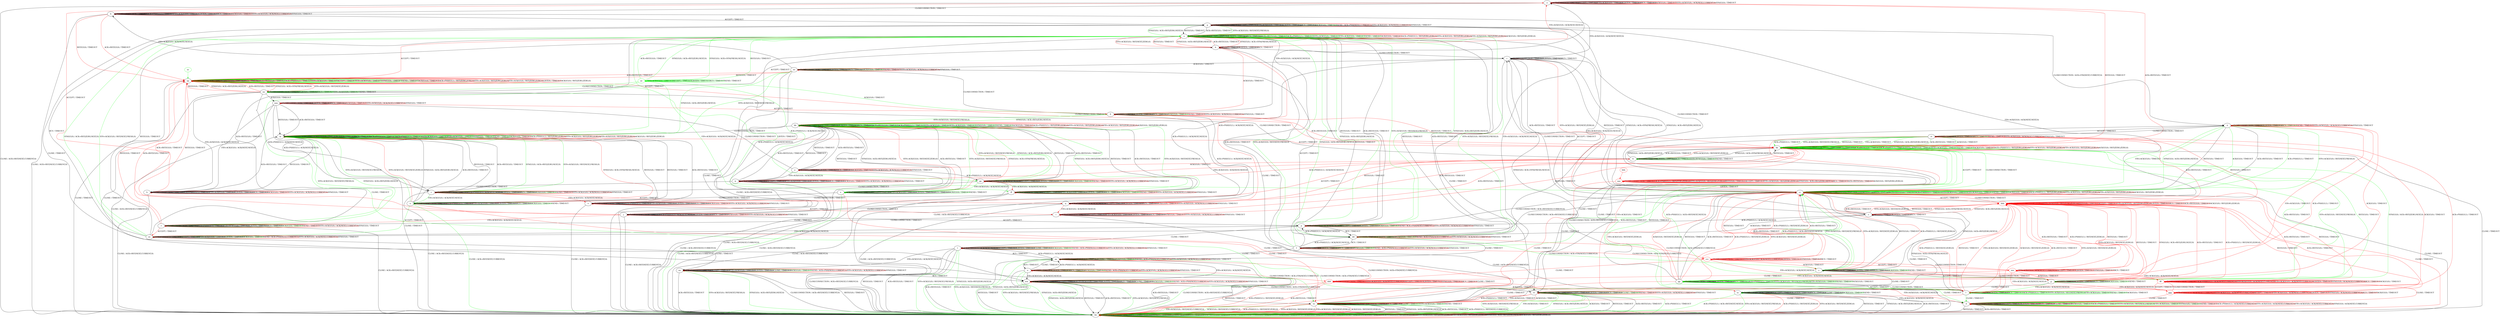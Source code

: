 digraph "" {
	graph ["Incoming time"=0.0037741661071777344,
		"Outgoing time"=0.04431438446044922,
		Output="{'States': 60, 'Transitions': 867, 'Filename': '../results/tcp_preset_100/TCP_Linux_Server-TCP_Windows8_Server-3.dot'}",
		Reference="{'States': 58, 'Transitions': 685, 'Filename': '../subjects/tcp/TCP_Linux_Server.dot'}",
		Solver=yices,
		Updated="{'States': 39, 'Transitions': 495, 'Filename': '../subjects/tcp/TCP_Windows8_Server.dot'}",
		"f-measure"=0.64,
		precision=0.6915254237288135,
		recall=0.5956204379562043
	];
	a -> a	[key=0,
		label="ACK+PSH(V,V,1) / TIMEOUT"];
	a -> a	[key=1,
		label="ACCEPT / TIMEOUT"];
	a -> a	[key=2,
		label="FIN+ACK(V,V,0) / TIMEOUT"];
	a -> a	[key=3,
		label="LISTEN / TIMEOUT"];
	a -> a	[key=4,
		label="RCV / TIMEOUT"];
	a -> a	[key=5,
		label="ACK(V,V,0) / TIMEOUT"];
	a -> a	[key=6,
		color=red,
		label="SYN+ACK(V,V,0) / ACK(NEXT,CURRENT,0)"];
	a -> a	[key=7,
		color=red,
		label="SYN(V,V,0) / TIMEOUT"];
	a -> k	[key=0,
		label="CLOSECONNECTION / TIMEOUT"];
	a -> hh	[key=0,
		label="CLOSE / ACK+RST(NEXT,CURRENT,0)"];
	a -> kk	[key=0,
		color=red,
		label="RST(V,V,0) / TIMEOUT"];
	a -> kk	[key=1,
		color=red,
		label="ACK+RST(V,V,0) / TIMEOUT"];
	b -> a	[key=0,
		color=red,
		label="FIN+ACK(V,V,0) / ACK(NEXT,NEXT,0)"];
	b -> b	[key=0,
		label="ACCEPT / TIMEOUT"];
	b -> b	[key=1,
		label="LISTEN / TIMEOUT"];
	b -> b	[key=2,
		label="RCV / TIMEOUT"];
	b -> c	[key=0,
		label="CLOSECONNECTION / TIMEOUT"];
	b -> o	[key=0,
		color=red,
		label="SYN+ACK(V,V,0) / RST(NEXT,ZERO,0)"];
	b -> o	[key=1,
		color=red,
		label="RST(V,V,0) / TIMEOUT"];
	b -> o	[key=2,
		color=red,
		label="SYN(V,V,0) / ACK+RST(ZERO,NEXT,0)"];
	b -> o	[key=3,
		color=red,
		label="ACK+RST(V,V,0) / TIMEOUT"];
	b -> q	[key=0,
		color=red,
		label="ACK+PSH(V,V,1) / ACK(NEXT,NEXT,0)"];
	b -> ll	[key=0,
		color=red,
		label="ACK(V,V,0) / TIMEOUT"];
	b -> xx	[key=0,
		label="CLOSE / TIMEOUT"];
	c -> c	[key=0,
		label="CLOSECONNECTION / TIMEOUT"];
	c -> c	[key=1,
		label="LISTEN / TIMEOUT"];
	c -> c	[key=2,
		label="RCV / TIMEOUT"];
	c -> j	[key=0,
		label="ACK+PSH(V,V,1) / ACK(NEXT,NEXT,0)"];
	c -> k	[key=0,
		label="FIN+ACK(V,V,0) / ACK(NEXT,NEXT,0)"];
	c -> s	[key=0,
		label="ACCEPT / TIMEOUT"];
	c -> cc	[key=0,
		label="RST(V,V,0) / TIMEOUT"];
	c -> cc	[key=1,
		label="SYN(V,V,0) / ACK+RST(ZERO,NEXT,0)"];
	c -> cc	[key=2,
		label="ACK+RST(V,V,0) / TIMEOUT"];
	c -> cc	[key=3,
		color=red,
		label="SYN+ACK(V,V,0) / RST(NEXT,ZERO,0)"];
	c -> oo	[key=0,
		label="ACK(V,V,0) / TIMEOUT"];
	c -> xx	[key=0,
		label="CLOSE / TIMEOUT"];
	d -> d	[key=0,
		label="CLOSECONNECTION / TIMEOUT"];
	d -> d	[key=1,
		label="ACCEPT / TIMEOUT"];
	d -> d	[key=2,
		label="LISTEN / TIMEOUT"];
	d -> d	[key=3,
		label="RCV / TIMEOUT"];
	d -> d	[key=4,
		label="CLOSE / TIMEOUT"];
	d -> d	[key=5,
		label="ACK(V,V,0) / TIMEOUT"];
	d -> d	[key=6,
		color=green,
		label="ACK+PSH(V,V,1) / TIMEOUT"];
	d -> d	[key=7,
		color=green,
		label="SYN+ACK(V,V,0) / RST(NEXT,FRESH,0)"];
	d -> d	[key=8,
		color=green,
		label="FIN+ACK(V,V,0) / TIMEOUT"];
	d -> d	[key=9,
		color=green,
		label="SYN(V,V,0) / TIMEOUT"];
	d -> d	[key=10,
		color=green,
		label="SEND / TIMEOUT"];
	d -> d	[key=11,
		color=red,
		label="ACK+PSH(V,V,1) / ACK(NEXT,CURRENT,0)"];
	d -> d	[key=12,
		color=red,
		label="SYN+ACK(V,V,0) / ACK(NEXT,CURRENT,0)"];
	d -> d	[key=13,
		color=red,
		label="FIN+ACK(V,V,0) / ACK(NEXT,CURRENT,0)"];
	d -> d	[key=14,
		color=red,
		label="SYN(V,V,0) / ACK(NEXT,CURRENT,0)"];
	d -> hh	[key=0,
		label="RST(V,V,0) / TIMEOUT"];
	d -> hh	[key=1,
		label="ACK+RST(V,V,0) / TIMEOUT"];
	e -> e	[key=0,
		label="CLOSECONNECTION / TIMEOUT"];
	e -> e	[key=1,
		label="ACK+PSH(V,V,1) / TIMEOUT"];
	e -> e	[key=2,
		label="FIN+ACK(V,V,0) / TIMEOUT"];
	e -> e	[key=3,
		label="LISTEN / TIMEOUT"];
	e -> e	[key=4,
		label="RCV / TIMEOUT"];
	e -> e	[key=5,
		label="ACK(V,V,0) / TIMEOUT"];
	e -> e	[key=6,
		color=red,
		label="SYN+ACK(V,V,0) / ACK(NEXT,CURRENT,0)"];
	e -> e	[key=7,
		color=red,
		label="SYN(V,V,0) / TIMEOUT"];
	e -> i	[key=0,
		color=red,
		label="ACCEPT / TIMEOUT"];
	e -> m	[key=0,
		label="RST(V,V,0) / TIMEOUT"];
	e -> m	[key=1,
		label="ACK+RST(V,V,0) / TIMEOUT"];
	e -> hh	[key=0,
		label="CLOSE / ACK+RST(NEXT,CURRENT,0)"];
	f -> f	[key=0,
		label="ACCEPT / TIMEOUT"];
	f -> f	[key=1,
		label="LISTEN / TIMEOUT"];
	f -> f	[key=2,
		label="RCV / TIMEOUT"];
	f -> f	[key=3,
		label="ACK(V,V,0) / TIMEOUT"];
	f -> f	[key=4,
		color=green,
		label="SEND / ACK+PSH(NEXT,CURRENT,1)"];
	f -> f	[key=5,
		color=red,
		label="SYN+ACK(V,V,0) / ACK(NEXT,CURRENT,0)"];
	f -> f	[key=6,
		color=red,
		label="SYN(V,V,0) / TIMEOUT"];
	f -> g	[key=0,
		label="FIN+ACK(V,V,0) / ACK(NEXT,NEXT,0)"];
	f -> o	[key=0,
		label="RST(V,V,0) / TIMEOUT"];
	f -> o	[key=1,
		label="ACK+RST(V,V,0) / TIMEOUT"];
	f -> o	[key=2,
		color=green,
		label="SYN+ACK(V,V,0) / RST(NEXT,FRESH,0)"];
	f -> o	[key=3,
		color=green,
		label="SYN(V,V,0) / ACK+RST(ZERO,NEXT,0)"];
	f -> aa	[key=0,
		label="CLOSE / TIMEOUT"];
	f -> cc	[key=0,
		color=green,
		label="CLOSECONNECTION / ACK+RST(NEXT,CURRENT,0)"];
	f -> dd	[key=0,
		label="ACK+PSH(V,V,1) / ACK(NEXT,NEXT,0)"];
	ccc	[color=red];
	f -> ccc	[key=0,
		color=red,
		label="CLOSECONNECTION / ACK+FIN(NEXT,CURRENT,0)"];
	g -> g	[key=0,
		label="ACK+PSH(V,V,1) / TIMEOUT"];
	g -> g	[key=1,
		label="ACCEPT / TIMEOUT"];
	g -> g	[key=2,
		label="FIN+ACK(V,V,0) / TIMEOUT"];
	g -> g	[key=3,
		label="LISTEN / TIMEOUT"];
	g -> g	[key=4,
		label="RCV / TIMEOUT"];
	g -> g	[key=5,
		label="ACK(V,V,0) / TIMEOUT"];
	g -> g	[key=6,
		color=green,
		label="SEND / ACK+PSH(NEXT,CURRENT,1)"];
	g -> g	[key=7,
		color=red,
		label="SYN+ACK(V,V,0) / ACK(NEXT,CURRENT,0)"];
	g -> g	[key=8,
		color=red,
		label="SYN(V,V,0) / TIMEOUT"];
	g -> o	[key=0,
		label="RST(V,V,0) / TIMEOUT"];
	g -> o	[key=1,
		label="ACK+RST(V,V,0) / TIMEOUT"];
	g -> o	[key=2,
		color=green,
		label="SYN+ACK(V,V,0) / RST(NEXT,FRESH,0)"];
	g -> o	[key=3,
		color=green,
		label="SYN(V,V,0) / ACK+RST(ZERO,NEXT,0)"];
	g -> ii	[key=0,
		label="CLOSECONNECTION / ACK+FIN(NEXT,CURRENT,0)"];
	g -> ww	[key=0,
		label="CLOSE / TIMEOUT"];
	h -> a	[key=0,
		color=red,
		label="ACCEPT / TIMEOUT"];
	h -> h	[key=0,
		label="CLOSECONNECTION / TIMEOUT"];
	h -> h	[key=1,
		label="ACK+PSH(V,V,1) / TIMEOUT"];
	h -> h	[key=2,
		label="FIN+ACK(V,V,0) / TIMEOUT"];
	h -> h	[key=3,
		label="LISTEN / TIMEOUT"];
	h -> h	[key=4,
		label="RCV / TIMEOUT"];
	h -> h	[key=5,
		label="ACK(V,V,0) / TIMEOUT"];
	h -> h	[key=6,
		color=red,
		label="SYN+ACK(V,V,0) / ACK(NEXT,CURRENT,0)"];
	h -> h	[key=7,
		color=red,
		label="SYN(V,V,0) / TIMEOUT"];
	h -> m	[key=0,
		label="RST(V,V,0) / TIMEOUT"];
	h -> m	[key=1,
		label="ACK+RST(V,V,0) / TIMEOUT"];
	h -> hh	[key=0,
		label="CLOSE / ACK+RST(NEXT,CURRENT,0)"];
	i -> i	[key=0,
		label="ACK+PSH(V,V,1) / TIMEOUT"];
	i -> i	[key=1,
		label="ACCEPT / TIMEOUT"];
	i -> i	[key=2,
		label="FIN+ACK(V,V,0) / TIMEOUT"];
	i -> i	[key=3,
		label="LISTEN / TIMEOUT"];
	i -> i	[key=4,
		label="RCV / TIMEOUT"];
	i -> i	[key=5,
		label="ACK(V,V,0) / TIMEOUT"];
	i -> i	[key=6,
		color=red,
		label="SYN+ACK(V,V,0) / ACK(NEXT,CURRENT,0)"];
	i -> i	[key=7,
		color=red,
		label="SYN(V,V,0) / TIMEOUT"];
	i -> r	[key=0,
		label="CLOSECONNECTION / TIMEOUT"];
	i -> hh	[key=0,
		label="CLOSE / ACK+RST(NEXT,CURRENT,0)"];
	i -> kk	[key=0,
		color=red,
		label="RST(V,V,0) / TIMEOUT"];
	i -> kk	[key=1,
		color=red,
		label="ACK+RST(V,V,0) / TIMEOUT"];
	j -> j	[key=0,
		label="CLOSECONNECTION / TIMEOUT"];
	j -> j	[key=1,
		label="ACK+PSH(V,V,1) / ACK(NEXT,NEXT,0)"];
	j -> j	[key=2,
		label="LISTEN / TIMEOUT"];
	j -> j	[key=3,
		label="RCV / TIMEOUT"];
	j -> j	[key=4,
		label="ACK(V,V,0) / TIMEOUT"];
	j -> j	[key=5,
		color=red,
		label="SYN+ACK(V,V,0) / ACK(NEXT,CURRENT,0)"];
	j -> j	[key=6,
		color=red,
		label="SYN(V,V,0) / TIMEOUT"];
	j -> p	[key=0,
		label="ACCEPT / TIMEOUT"];
	j -> r	[key=0,
		color=red,
		label="FIN+ACK(V,V,0) / ACK(NEXT,NEXT,0)"];
	j -> hh	[key=0,
		label="CLOSE / ACK+RST(NEXT,CURRENT,0)"];
	j -> qq	[key=0,
		color=red,
		label="RST(V,V,0) / TIMEOUT"];
	j -> qq	[key=1,
		color=red,
		label="ACK+RST(V,V,0) / TIMEOUT"];
	k -> g	[key=0,
		label="ACCEPT / TIMEOUT"];
	k -> k	[key=0,
		label="CLOSECONNECTION / TIMEOUT"];
	k -> k	[key=1,
		label="ACK+PSH(V,V,1) / TIMEOUT"];
	k -> k	[key=2,
		label="FIN+ACK(V,V,0) / TIMEOUT"];
	k -> k	[key=3,
		label="LISTEN / TIMEOUT"];
	k -> k	[key=4,
		label="RCV / TIMEOUT"];
	k -> k	[key=5,
		label="ACK(V,V,0) / TIMEOUT"];
	k -> k	[key=6,
		color=red,
		label="SYN+ACK(V,V,0) / ACK(NEXT,CURRENT,0)"];
	k -> k	[key=7,
		color=red,
		label="SYN(V,V,0) / TIMEOUT"];
	k -> hh	[key=0,
		label="CLOSE / ACK+RST(NEXT,CURRENT,0)"];
	k -> qq	[key=0,
		color=red,
		label="RST(V,V,0) / TIMEOUT"];
	k -> qq	[key=1,
		color=red,
		label="ACK+RST(V,V,0) / TIMEOUT"];
	l -> d	[key=0,
		color=green,
		label="CLOSE / TIMEOUT"];
	l -> l	[key=0,
		label="ACCEPT / TIMEOUT"];
	l -> l	[key=1,
		label="LISTEN / TIMEOUT"];
	l -> l	[key=2,
		label="RCV / TIMEOUT"];
	l -> l	[key=3,
		color=green,
		label="ACK+PSH(V,V,1) / TIMEOUT"];
	l -> l	[key=4,
		color=green,
		label="SYN+ACK(V,V,0) / RST(NEXT,FRESH,0)"];
	l -> l	[key=5,
		color=green,
		label="FIN+ACK(V,V,0) / TIMEOUT"];
	l -> l	[key=6,
		color=green,
		label="SEND / TIMEOUT"];
	l -> l	[key=7,
		color=green,
		label="ACK(V,V,0) / TIMEOUT"];
	l -> s	[key=0,
		label="SYN(V,V,0) / ACK+SYN(FRESH,NEXT,0)"];
	l -> gg	[key=0,
		label="CLOSECONNECTION / TIMEOUT"];
	l -> kk	[key=0,
		color=green,
		label="RST(V,V,0) / TIMEOUT"];
	l -> kk	[key=1,
		color=green,
		label="ACK+RST(V,V,0) / TIMEOUT"];
	l -> xx	[key=0,
		color=red,
		label="CLOSE / TIMEOUT"];
	bbb	[color=red];
	l -> bbb	[key=0,
		color=red,
		label="ACK+PSH(V,V,1) / RST(NEXT,ZERO,0)"];
	l -> bbb	[key=1,
		color=red,
		label="SYN+ACK(V,V,0) / RST(NEXT,ZERO,0)"];
	l -> bbb	[key=2,
		color=red,
		label="RST(V,V,0) / TIMEOUT"];
	l -> bbb	[key=3,
		color=red,
		label="FIN+ACK(V,V,0) / RST(NEXT,ZERO,0)"];
	l -> bbb	[key=4,
		color=red,
		label="ACK+RST(V,V,0) / TIMEOUT"];
	l -> bbb	[key=5,
		color=red,
		label="ACK(V,V,0) / RST(NEXT,ZERO,0)"];
	m -> m	[key=0,
		label="CLOSECONNECTION / TIMEOUT"];
	m -> m	[key=1,
		label="RST(V,V,0) / TIMEOUT"];
	m -> m	[key=2,
		label="LISTEN / TIMEOUT"];
	m -> m	[key=3,
		label="RCV / TIMEOUT"];
	m -> m	[key=4,
		label="ACK+RST(V,V,0) / TIMEOUT"];
	m -> m	[key=5,
		color=green,
		label="ACK+PSH(V,V,1) / TIMEOUT"];
	m -> m	[key=6,
		color=green,
		label="SYN+ACK(V,V,0) / TIMEOUT"];
	m -> m	[key=7,
		color=green,
		label="FIN+ACK(V,V,0) / TIMEOUT"];
	m -> m	[key=8,
		color=green,
		label="SYN(V,V,0) / TIMEOUT"];
	m -> m	[key=9,
		color=green,
		label="SEND / TIMEOUT"];
	m -> m	[key=10,
		color=green,
		label="ACK(V,V,0) / TIMEOUT"];
	m -> m	[key=11,
		color=red,
		label="ACK+PSH(V,V,1) / RST(ZERO,ZERO,0)"];
	m -> m	[key=12,
		color=red,
		label="SYN+ACK(V,V,0) / RST(ZERO,ZERO,0)"];
	m -> m	[key=13,
		color=red,
		label="FIN+ACK(V,V,0) / RST(ZERO,ZERO,0)"];
	m -> m	[key=14,
		color=red,
		label="ACK(V,V,0) / RST(ZERO,ZERO,0)"];
	m -> n	[key=0,
		color=red,
		label="SYN(V,V,0) / ACK+SYN(FRESH,NEXT,0)"];
	m -> o	[key=0,
		color=green,
		label="ACCEPT / TIMEOUT"];
	m -> hh	[key=0,
		label="CLOSE / TIMEOUT"];
	m -> kk	[key=0,
		color=red,
		label="ACCEPT / TIMEOUT"];
	n -> m	[key=0,
		label="RST(V,V,0) / TIMEOUT"];
	n -> m	[key=1,
		label="SYN(V,V,0) / ACK+RST(ZERO,NEXT,0)"];
	n -> m	[key=2,
		label="ACK+RST(V,V,0) / TIMEOUT"];
	n -> m	[key=3,
		color=green,
		label="SYN+ACK(V,V,0) / RST(NEXT,FRESH,0)"];
	n -> m	[key=4,
		color=red,
		label="SYN+ACK(V,V,0) / RST(NEXT,ZERO,0)"];
	n -> n	[key=0,
		label="CLOSECONNECTION / TIMEOUT"];
	n -> n	[key=1,
		label="ACK+PSH(V,V,1) / TIMEOUT"];
	n -> n	[key=2,
		label="FIN+ACK(V,V,0) / TIMEOUT"];
	n -> n	[key=3,
		label="LISTEN / TIMEOUT"];
	n -> n	[key=4,
		label="RCV / TIMEOUT"];
	n -> n	[key=5,
		label="ACK(V,V,0) / TIMEOUT"];
	n -> n	[key=6,
		color=green,
		label="SEND / TIMEOUT"];
	n -> ee	[key=0,
		color=green,
		label="ACCEPT / TIMEOUT"];
	n -> hh	[key=0,
		color=green,
		label="CLOSE / ACK+RST(NEXT,CURRENT,0)"];
	n -> tt	[key=0,
		color=red,
		label="ACCEPT / TIMEOUT"];
	n -> xx	[key=0,
		color=red,
		label="CLOSE / TIMEOUT"];
	o -> b	[key=0,
		color=red,
		label="SYN(V,V,0) / ACK+SYN(FRESH,NEXT,0)"];
	o -> o	[key=0,
		label="RST(V,V,0) / TIMEOUT"];
	o -> o	[key=1,
		label="ACCEPT / TIMEOUT"];
	o -> o	[key=2,
		label="LISTEN / TIMEOUT"];
	o -> o	[key=3,
		label="RCV / TIMEOUT"];
	o -> o	[key=4,
		label="ACK+RST(V,V,0) / TIMEOUT"];
	o -> o	[key=5,
		color=green,
		label="ACK+PSH(V,V,1) / TIMEOUT"];
	o -> o	[key=6,
		color=green,
		label="SYN+ACK(V,V,0) / TIMEOUT"];
	o -> o	[key=7,
		color=green,
		label="FIN+ACK(V,V,0) / TIMEOUT"];
	o -> o	[key=8,
		color=green,
		label="SEND / TIMEOUT"];
	o -> o	[key=9,
		color=green,
		label="ACK(V,V,0) / TIMEOUT"];
	o -> o	[key=10,
		color=red,
		label="ACK+PSH(V,V,1) / RST(ZERO,ZERO,0)"];
	o -> o	[key=11,
		color=red,
		label="SYN+ACK(V,V,0) / RST(ZERO,ZERO,0)"];
	o -> o	[key=12,
		color=red,
		label="FIN+ACK(V,V,0) / RST(ZERO,ZERO,0)"];
	o -> o	[key=13,
		color=red,
		label="ACK(V,V,0) / RST(ZERO,ZERO,0)"];
	o -> cc	[key=0,
		label="CLOSECONNECTION / TIMEOUT"];
	o -> hh	[key=0,
		label="CLOSE / TIMEOUT"];
	yy	[color=green];
	o -> yy	[key=0,
		color=green,
		label="SYN(V,V,0) / ACK+SYN(FRESH,NEXT,0)"];
	p -> o	[key=0,
		label="RST(V,V,0) / TIMEOUT"];
	p -> o	[key=1,
		label="ACK+RST(V,V,0) / TIMEOUT"];
	p -> o	[key=2,
		color=green,
		label="SYN+ACK(V,V,0) / RST(NEXT,FRESH,0)"];
	p -> o	[key=3,
		color=green,
		label="SYN(V,V,0) / ACK+RST(ZERO,NEXT,0)"];
	p -> p	[key=0,
		label="ACK+PSH(V,V,1) / ACK(NEXT,NEXT,0)"];
	p -> p	[key=1,
		label="ACCEPT / TIMEOUT"];
	p -> p	[key=2,
		label="LISTEN / TIMEOUT"];
	p -> p	[key=3,
		label="ACK(V,V,0) / TIMEOUT"];
	p -> p	[key=4,
		color=green,
		label="SEND / ACK+PSH(NEXT,CURRENT,1)"];
	p -> p	[key=5,
		color=red,
		label="SYN+ACK(V,V,0) / ACK(NEXT,CURRENT,0)"];
	p -> p	[key=6,
		color=red,
		label="SYN(V,V,0) / TIMEOUT"];
	p -> t	[key=0,
		label="CLOSE / TIMEOUT"];
	p -> cc	[key=0,
		label="CLOSECONNECTION / ACK+RST(NEXT,CURRENT,0)"];
	p -> dd	[key=0,
		label="RCV / TIMEOUT"];
	p -> ee	[key=0,
		label="FIN+ACK(V,V,0) / ACK(NEXT,NEXT,0)"];
	q -> i	[key=0,
		color=red,
		label="FIN+ACK(V,V,0) / ACK(NEXT,NEXT,0)"];
	q -> j	[key=0,
		label="CLOSECONNECTION / TIMEOUT"];
	q -> q	[key=0,
		label="ACK+PSH(V,V,1) / ACK(NEXT,NEXT,0)"];
	q -> q	[key=1,
		label="ACCEPT / TIMEOUT"];
	q -> q	[key=2,
		label="LISTEN / TIMEOUT"];
	q -> q	[key=3,
		label="RCV / TIMEOUT"];
	q -> q	[key=4,
		label="ACK(V,V,0) / TIMEOUT"];
	q -> q	[key=5,
		color=red,
		label="SYN+ACK(V,V,0) / ACK(NEXT,CURRENT,0)"];
	q -> q	[key=6,
		color=red,
		label="SYN(V,V,0) / TIMEOUT"];
	q -> hh	[key=0,
		label="CLOSE / ACK+RST(NEXT,CURRENT,0)"];
	q -> kk	[key=0,
		color=red,
		label="RST(V,V,0) / TIMEOUT"];
	q -> kk	[key=1,
		color=red,
		label="ACK+RST(V,V,0) / TIMEOUT"];
	r -> m	[key=0,
		color=green,
		label="SYN+ACK(V,V,0) / RST(NEXT,FRESH,0)"];
	r -> m	[key=1,
		color=green,
		label="SYN(V,V,0) / ACK+RST(ZERO,NEXT,0)"];
	r -> r	[key=0,
		label="CLOSECONNECTION / TIMEOUT"];
	r -> r	[key=1,
		label="ACK+PSH(V,V,1) / TIMEOUT"];
	r -> r	[key=2,
		label="FIN+ACK(V,V,0) / TIMEOUT"];
	r -> r	[key=3,
		label="LISTEN / TIMEOUT"];
	r -> r	[key=4,
		label="RCV / TIMEOUT"];
	r -> r	[key=5,
		label="ACK(V,V,0) / TIMEOUT"];
	r -> r	[key=6,
		color=green,
		label="SEND / TIMEOUT"];
	r -> r	[key=7,
		color=red,
		label="SYN+ACK(V,V,0) / ACK(NEXT,CURRENT,0)"];
	r -> r	[key=8,
		color=red,
		label="SYN(V,V,0) / TIMEOUT"];
	r -> ee	[key=0,
		color=red,
		label="ACCEPT / TIMEOUT"];
	r -> hh	[key=0,
		label="CLOSE / ACK+RST(NEXT,CURRENT,0)"];
	r -> qq	[key=0,
		color=red,
		label="RST(V,V,0) / TIMEOUT"];
	r -> qq	[key=1,
		color=red,
		label="ACK+RST(V,V,0) / TIMEOUT"];
	s -> c	[key=0,
		label="CLOSECONNECTION / TIMEOUT"];
	s -> g	[key=0,
		label="FIN+ACK(V,V,0) / ACK(NEXT,NEXT,0)"];
	s -> p	[key=0,
		label="ACK+PSH(V,V,1) / ACK(NEXT,NEXT,0)"];
	s -> s	[key=0,
		label="ACCEPT / TIMEOUT"];
	s -> s	[key=1,
		label="LISTEN / TIMEOUT"];
	s -> s	[key=2,
		label="RCV / TIMEOUT"];
	s -> dd	[key=0,
		label="ACK(V,V,0) / TIMEOUT"];
	s -> xx	[key=0,
		label="CLOSE / TIMEOUT"];
	s -> bbb	[key=0,
		color=red,
		label="SYN+ACK(V,V,0) / RST(NEXT,ZERO,0)"];
	s -> bbb	[key=1,
		color=red,
		label="RST(V,V,0) / TIMEOUT"];
	s -> bbb	[key=2,
		color=red,
		label="SYN(V,V,0) / ACK+RST(ZERO,NEXT,0)"];
	s -> bbb	[key=3,
		color=red,
		label="ACK+RST(V,V,0) / TIMEOUT"];
	t -> t	[key=0,
		label="ACK+PSH(V,V,1) / ACK(NEXT,NEXT,0)"];
	t -> t	[key=1,
		label="ACCEPT / TIMEOUT"];
	t -> t	[key=2,
		label="LISTEN / TIMEOUT"];
	t -> t	[key=3,
		label="CLOSE / TIMEOUT"];
	t -> t	[key=4,
		label="ACK(V,V,0) / TIMEOUT"];
	t -> t	[key=5,
		color=green,
		label="SEND / ACK+PSH(NEXT,CURRENT,1)"];
	t -> t	[key=6,
		color=red,
		label="SYN+ACK(V,V,0) / ACK(NEXT,CURRENT,0)"];
	t -> t	[key=7,
		color=red,
		label="SYN(V,V,0) / TIMEOUT"];
	t -> aa	[key=0,
		label="RCV / TIMEOUT"];
	t -> hh	[key=0,
		label="CLOSECONNECTION / ACK+RST(NEXT,CURRENT,0)"];
	t -> hh	[key=1,
		label="RST(V,V,0) / TIMEOUT"];
	t -> hh	[key=2,
		label="ACK+RST(V,V,0) / TIMEOUT"];
	t -> hh	[key=3,
		color=green,
		label="SYN+ACK(V,V,0) / RST(NEXT,FRESH,0)"];
	t -> hh	[key=4,
		color=green,
		label="SYN(V,V,0) / ACK+RST(ZERO,NEXT,0)"];
	t -> uu	[key=0,
		label="FIN+ACK(V,V,0) / ACK(NEXT,NEXT,0)"];
	u -> u	[key=0,
		label="ACCEPT / TIMEOUT"];
	u -> u	[key=1,
		label="LISTEN / TIMEOUT"];
	u -> u	[key=2,
		label="RCV / TIMEOUT"];
	u -> u	[key=3,
		label="ACK(V,V,0) / TIMEOUT"];
	u -> u	[key=4,
		color=green,
		label="SEND / ACK+PSH(NEXT,CURRENT,1)"];
	u -> u	[key=5,
		color=red,
		label="SYN+ACK(V,V,0) / ACK(NEXT,CURRENT,0)"];
	u -> u	[key=6,
		color=red,
		label="SYN(V,V,0) / TIMEOUT"];
	u -> aa	[key=0,
		label="ACK+PSH(V,V,1) / ACK(NEXT,NEXT,0)"];
	u -> aa	[key=1,
		label="CLOSE / TIMEOUT"];
	u -> hh	[key=0,
		label="RST(V,V,0) / TIMEOUT"];
	u -> hh	[key=1,
		label="ACK+RST(V,V,0) / TIMEOUT"];
	u -> hh	[key=2,
		color=green,
		label="CLOSECONNECTION / ACK+RST(NEXT,CURRENT,0)"];
	u -> hh	[key=3,
		color=green,
		label="SYN+ACK(V,V,0) / RST(NEXT,FRESH,0)"];
	u -> hh	[key=4,
		color=green,
		label="SYN(V,V,0) / ACK+RST(ZERO,NEXT,0)"];
	u -> ww	[key=0,
		label="FIN+ACK(V,V,0) / ACK(NEXT,NEXT,0)"];
	ddd	[color=red];
	u -> ddd	[key=0,
		color=red,
		label="CLOSECONNECTION / ACK+FIN(NEXT,CURRENT,0)"];
	v -> e	[key=0,
		color=red,
		label="FIN+ACK(V,V,0) / ACK(NEXT,NEXT,0)"];
	v -> m	[key=0,
		label="RST(V,V,0) / TIMEOUT"];
	v -> m	[key=1,
		label="ACK+RST(V,V,0) / TIMEOUT"];
	v -> m	[key=2,
		color=green,
		label="SYN+ACK(V,V,0) / RST(NEXT,FRESH,0)"];
	v -> m	[key=3,
		color=green,
		label="SYN(V,V,0) / ACK+RST(ZERO,NEXT,0)"];
	v -> n	[key=0,
		color=green,
		label="FIN+ACK(V,V,0) / ACK(NEXT,NEXT,0)"];
	v -> q	[key=0,
		color=red,
		label="ACCEPT / TIMEOUT"];
	v -> v	[key=0,
		label="CLOSECONNECTION / TIMEOUT"];
	v -> v	[key=1,
		label="ACK+PSH(V,V,1) / ACK(NEXT,NEXT,0)"];
	v -> v	[key=2,
		label="LISTEN / TIMEOUT"];
	v -> v	[key=3,
		label="RCV / TIMEOUT"];
	v -> v	[key=4,
		label="ACK(V,V,0) / TIMEOUT"];
	v -> v	[key=5,
		color=green,
		label="SEND / TIMEOUT"];
	v -> v	[key=6,
		color=red,
		label="SYN+ACK(V,V,0) / ACK(NEXT,CURRENT,0)"];
	v -> v	[key=7,
		color=red,
		label="SYN(V,V,0) / TIMEOUT"];
	v -> hh	[key=0,
		label="CLOSE / ACK+RST(NEXT,CURRENT,0)"];
	w -> h	[key=0,
		label="CLOSECONNECTION / TIMEOUT"];
	w -> w	[key=0,
		label="ACK+PSH(V,V,1) / TIMEOUT"];
	w -> w	[key=1,
		label="ACCEPT / TIMEOUT"];
	w -> w	[key=2,
		label="FIN+ACK(V,V,0) / TIMEOUT"];
	w -> w	[key=3,
		label="LISTEN / TIMEOUT"];
	w -> w	[key=4,
		label="RCV / TIMEOUT"];
	w -> w	[key=5,
		label="ACK(V,V,0) / TIMEOUT"];
	w -> w	[key=6,
		color=red,
		label="SYN+ACK(V,V,0) / ACK(NEXT,CURRENT,0)"];
	w -> w	[key=7,
		color=red,
		label="SYN(V,V,0) / TIMEOUT"];
	w -> bb	[key=0,
		label="RST(V,V,0) / TIMEOUT"];
	w -> bb	[key=1,
		label="ACK+RST(V,V,0) / TIMEOUT"];
	w -> hh	[key=0,
		label="CLOSE / ACK+RST(NEXT,CURRENT,0)"];
	x -> n	[key=0,
		label="CLOSECONNECTION / TIMEOUT"];
	x -> x	[key=0,
		label="ACK+PSH(V,V,1) / TIMEOUT"];
	x -> x	[key=1,
		label="ACCEPT / TIMEOUT"];
	x -> x	[key=2,
		label="FIN+ACK(V,V,0) / TIMEOUT"];
	x -> x	[key=3,
		label="LISTEN / TIMEOUT"];
	x -> x	[key=4,
		label="RCV / TIMEOUT"];
	x -> x	[key=5,
		label="ACK(V,V,0) / TIMEOUT"];
	x -> x	[key=6,
		color=green,
		label="SEND / TIMEOUT"];
	x -> bb	[key=0,
		label="RST(V,V,0) / TIMEOUT"];
	x -> bb	[key=1,
		label="SYN(V,V,0) / ACK+RST(ZERO,NEXT,0)"];
	x -> bb	[key=2,
		label="ACK+RST(V,V,0) / TIMEOUT"];
	x -> bb	[key=3,
		color=green,
		label="SYN+ACK(V,V,0) / RST(NEXT,FRESH,0)"];
	x -> bb	[key=4,
		color=red,
		label="SYN+ACK(V,V,0) / RST(NEXT,ZERO,0)"];
	x -> hh	[key=0,
		color=green,
		label="CLOSE / ACK+RST(NEXT,CURRENT,0)"];
	x -> xx	[key=0,
		color=red,
		label="CLOSE / TIMEOUT"];
	y -> w	[key=0,
		label="FIN+ACK(V,V,0) / ACK(NEXT,NEXT,0)"];
	y -> y	[key=0,
		label="ACCEPT / TIMEOUT"];
	y -> y	[key=1,
		label="LISTEN / TIMEOUT"];
	y -> y	[key=2,
		label="RCV / TIMEOUT"];
	y -> y	[key=3,
		label="ACK(V,V,0) / TIMEOUT"];
	y -> y	[key=4,
		color=red,
		label="SYN+ACK(V,V,0) / ACK(NEXT,CURRENT,0)"];
	y -> y	[key=5,
		color=red,
		label="SYN(V,V,0) / TIMEOUT"];
	y -> bb	[key=0,
		label="RST(V,V,0) / TIMEOUT"];
	y -> bb	[key=1,
		label="ACK+RST(V,V,0) / TIMEOUT"];
	y -> hh	[key=0,
		label="CLOSE / ACK+RST(NEXT,CURRENT,0)"];
	y -> mm	[key=0,
		label="CLOSECONNECTION / TIMEOUT"];
	y -> pp	[key=0,
		label="ACK+PSH(V,V,1) / ACK(NEXT,NEXT,0)"];
	z -> z	[key=0,
		label="CLOSECONNECTION / TIMEOUT"];
	z -> z	[key=1,
		label="LISTEN / TIMEOUT"];
	z -> z	[key=2,
		label="RCV / TIMEOUT"];
	z -> z	[key=3,
		label="ACK(V,V,0) / TIMEOUT"];
	z -> z	[key=4,
		color=green,
		label="SEND / TIMEOUT"];
	z -> cc	[key=0,
		label="RST(V,V,0) / TIMEOUT"];
	z -> cc	[key=1,
		label="SYN(V,V,0) / ACK+RST(ZERO,NEXT,0)"];
	z -> cc	[key=2,
		label="ACK+RST(V,V,0) / TIMEOUT"];
	z -> cc	[key=3,
		color=green,
		label="ACK+PSH(V,V,1) / ACK+RST(NEXT,NEXT,0)"];
	z -> cc	[key=4,
		color=green,
		label="SYN+ACK(V,V,0) / RST(NEXT,FRESH,0)"];
	z -> cc	[key=5,
		color=red,
		label="ACK+PSH(V,V,1) / RST(NEXT,ZERO,0)"];
	z -> cc	[key=6,
		color=red,
		label="SYN+ACK(V,V,0) / RST(NEXT,ZERO,0)"];
	z -> gg	[key=0,
		color=green,
		label="FIN+ACK(V,V,0) / ACK(NEXT,NEXT,0)"];
	z -> jj	[key=0,
		label="ACCEPT / TIMEOUT"];
	z -> ss	[key=0,
		label="CLOSE / TIMEOUT"];
	fff	[color=red];
	z -> fff	[key=0,
		color=red,
		label="FIN+ACK(V,V,0) / ACK(NEXT,NEXT,0)"];
	aa -> t	[key=0,
		label="ACK+PSH(V,V,1) / ACK(NEXT,NEXT,0)"];
	aa -> u	[key=0,
		label="RCV / TIMEOUT"];
	aa -> aa	[key=0,
		label="ACCEPT / TIMEOUT"];
	aa -> aa	[key=1,
		label="LISTEN / TIMEOUT"];
	aa -> aa	[key=2,
		label="CLOSE / TIMEOUT"];
	aa -> aa	[key=3,
		label="ACK(V,V,0) / TIMEOUT"];
	aa -> aa	[key=4,
		color=green,
		label="SEND / ACK+PSH(NEXT,CURRENT,1)"];
	aa -> aa	[key=5,
		color=red,
		label="SYN+ACK(V,V,0) / ACK(NEXT,CURRENT,0)"];
	aa -> aa	[key=6,
		color=red,
		label="SYN(V,V,0) / TIMEOUT"];
	aa -> hh	[key=0,
		label="RST(V,V,0) / TIMEOUT"];
	aa -> hh	[key=1,
		label="ACK+RST(V,V,0) / TIMEOUT"];
	aa -> hh	[key=2,
		color=green,
		label="SYN+ACK(V,V,0) / RST(NEXT,FRESH,0)"];
	aa -> hh	[key=3,
		color=green,
		label="SYN(V,V,0) / ACK+RST(ZERO,NEXT,0)"];
	aa -> ss	[key=0,
		color=green,
		label="CLOSECONNECTION / ACK+FIN(NEXT,CURRENT,0)"];
	aa -> ww	[key=0,
		label="FIN+ACK(V,V,0) / ACK(NEXT,NEXT,0)"];
	aa -> ddd	[key=0,
		color=red,
		label="CLOSECONNECTION / ACK+FIN(NEXT,CURRENT,0)"];
	bb -> m	[key=0,
		label="CLOSECONNECTION / TIMEOUT"];
	bb -> x	[key=0,
		color=red,
		label="SYN(V,V,0) / ACK+SYN(FRESH,NEXT,0)"];
	bb -> bb	[key=0,
		label="RST(V,V,0) / TIMEOUT"];
	bb -> bb	[key=1,
		label="ACCEPT / TIMEOUT"];
	bb -> bb	[key=2,
		label="LISTEN / TIMEOUT"];
	bb -> bb	[key=3,
		label="RCV / TIMEOUT"];
	bb -> bb	[key=4,
		label="ACK+RST(V,V,0) / TIMEOUT"];
	bb -> bb	[key=5,
		color=green,
		label="ACK+PSH(V,V,1) / TIMEOUT"];
	bb -> bb	[key=6,
		color=green,
		label="SYN+ACK(V,V,0) / TIMEOUT"];
	bb -> bb	[key=7,
		color=green,
		label="FIN+ACK(V,V,0) / TIMEOUT"];
	bb -> bb	[key=8,
		color=green,
		label="SYN(V,V,0) / TIMEOUT"];
	bb -> bb	[key=9,
		color=green,
		label="SEND / TIMEOUT"];
	bb -> bb	[key=10,
		color=green,
		label="ACK(V,V,0) / TIMEOUT"];
	bb -> bb	[key=11,
		color=red,
		label="ACK+PSH(V,V,1) / RST(ZERO,ZERO,0)"];
	bb -> bb	[key=12,
		color=red,
		label="SYN+ACK(V,V,0) / RST(ZERO,ZERO,0)"];
	bb -> bb	[key=13,
		color=red,
		label="FIN+ACK(V,V,0) / RST(ZERO,ZERO,0)"];
	bb -> bb	[key=14,
		color=red,
		label="ACK(V,V,0) / RST(ZERO,ZERO,0)"];
	bb -> hh	[key=0,
		label="CLOSE / TIMEOUT"];
	cc -> c	[key=0,
		label="SYN(V,V,0) / ACK+SYN(FRESH,NEXT,0)"];
	cc -> cc	[key=0,
		label="CLOSECONNECTION / TIMEOUT"];
	cc -> cc	[key=1,
		label="RST(V,V,0) / TIMEOUT"];
	cc -> cc	[key=2,
		label="LISTEN / TIMEOUT"];
	cc -> cc	[key=3,
		label="RCV / TIMEOUT"];
	cc -> cc	[key=4,
		label="ACK+RST(V,V,0) / TIMEOUT"];
	cc -> cc	[key=5,
		color=green,
		label="ACK+PSH(V,V,1) / TIMEOUT"];
	cc -> cc	[key=6,
		color=green,
		label="SYN+ACK(V,V,0) / TIMEOUT"];
	cc -> cc	[key=7,
		color=green,
		label="FIN+ACK(V,V,0) / TIMEOUT"];
	cc -> cc	[key=8,
		color=green,
		label="SEND / TIMEOUT"];
	cc -> cc	[key=9,
		color=green,
		label="ACK(V,V,0) / TIMEOUT"];
	cc -> cc	[key=10,
		color=red,
		label="ACK+PSH(V,V,1) / RST(ZERO,ZERO,0)"];
	cc -> cc	[key=11,
		color=red,
		label="SYN+ACK(V,V,0) / RST(ZERO,ZERO,0)"];
	cc -> cc	[key=12,
		color=red,
		label="FIN+ACK(V,V,0) / RST(ZERO,ZERO,0)"];
	cc -> cc	[key=13,
		color=red,
		label="ACK(V,V,0) / RST(ZERO,ZERO,0)"];
	cc -> hh	[key=0,
		label="CLOSE / TIMEOUT"];
	cc -> kk	[key=0,
		color=green,
		label="ACCEPT / TIMEOUT"];
	cc -> bbb	[key=0,
		color=red,
		label="ACCEPT / TIMEOUT"];
	dd -> f	[key=0,
		label="RCV / TIMEOUT"];
	dd -> g	[key=0,
		label="FIN+ACK(V,V,0) / ACK(NEXT,NEXT,0)"];
	dd -> o	[key=0,
		label="RST(V,V,0) / TIMEOUT"];
	dd -> o	[key=1,
		label="ACK+RST(V,V,0) / TIMEOUT"];
	dd -> o	[key=2,
		color=green,
		label="SYN+ACK(V,V,0) / RST(NEXT,FRESH,0)"];
	dd -> o	[key=3,
		color=green,
		label="SYN(V,V,0) / ACK+RST(ZERO,NEXT,0)"];
	dd -> p	[key=0,
		label="ACK+PSH(V,V,1) / ACK(NEXT,NEXT,0)"];
	dd -> z	[key=0,
		color=green,
		label="CLOSECONNECTION / ACK+FIN(NEXT,CURRENT,0)"];
	dd -> aa	[key=0,
		label="CLOSE / TIMEOUT"];
	dd -> dd	[key=0,
		label="ACCEPT / TIMEOUT"];
	dd -> dd	[key=1,
		label="LISTEN / TIMEOUT"];
	dd -> dd	[key=2,
		label="ACK(V,V,0) / TIMEOUT"];
	dd -> dd	[key=3,
		color=green,
		label="SEND / ACK+PSH(NEXT,CURRENT,1)"];
	dd -> dd	[key=4,
		color=red,
		label="SYN+ACK(V,V,0) / ACK(NEXT,CURRENT,0)"];
	dd -> dd	[key=5,
		color=red,
		label="SYN(V,V,0) / TIMEOUT"];
	dd -> ccc	[key=0,
		color=red,
		label="CLOSECONNECTION / ACK+FIN(NEXT,CURRENT,0)"];
	ee -> g	[key=0,
		label="RCV / TIMEOUT"];
	ee -> o	[key=0,
		label="RST(V,V,0) / TIMEOUT"];
	ee -> o	[key=1,
		label="ACK+RST(V,V,0) / TIMEOUT"];
	ee -> o	[key=2,
		color=green,
		label="SYN+ACK(V,V,0) / RST(NEXT,FRESH,0)"];
	ee -> o	[key=3,
		color=green,
		label="SYN(V,V,0) / ACK+RST(ZERO,NEXT,0)"];
	ee -> cc	[key=0,
		label="CLOSECONNECTION / ACK+RST(NEXT,CURRENT,0)"];
	ee -> ee	[key=0,
		label="ACK+PSH(V,V,1) / TIMEOUT"];
	ee -> ee	[key=1,
		label="ACCEPT / TIMEOUT"];
	ee -> ee	[key=2,
		label="FIN+ACK(V,V,0) / TIMEOUT"];
	ee -> ee	[key=3,
		label="LISTEN / TIMEOUT"];
	ee -> ee	[key=4,
		label="ACK(V,V,0) / TIMEOUT"];
	ee -> ee	[key=5,
		color=green,
		label="SEND / ACK+PSH(NEXT,CURRENT,1)"];
	ee -> ee	[key=6,
		color=red,
		label="SYN+ACK(V,V,0) / ACK(NEXT,CURRENT,0)"];
	ee -> ee	[key=7,
		color=red,
		label="SYN(V,V,0) / TIMEOUT"];
	ee -> uu	[key=0,
		label="CLOSE / TIMEOUT"];
	ff -> e	[key=0,
		label="CLOSECONNECTION / TIMEOUT"];
	ff -> bb	[key=0,
		label="RST(V,V,0) / TIMEOUT"];
	ff -> bb	[key=1,
		label="ACK+RST(V,V,0) / TIMEOUT"];
	ff -> bb	[key=2,
		color=green,
		label="SYN+ACK(V,V,0) / RST(NEXT,FRESH,0)"];
	ff -> bb	[key=3,
		color=green,
		label="SYN(V,V,0) / ACK+RST(ZERO,NEXT,0)"];
	ff -> ff	[key=0,
		label="ACK+PSH(V,V,1) / TIMEOUT"];
	ff -> ff	[key=1,
		label="ACCEPT / TIMEOUT"];
	ff -> ff	[key=2,
		label="FIN+ACK(V,V,0) / TIMEOUT"];
	ff -> ff	[key=3,
		label="LISTEN / TIMEOUT"];
	ff -> ff	[key=4,
		label="RCV / TIMEOUT"];
	ff -> ff	[key=5,
		label="ACK(V,V,0) / TIMEOUT"];
	ff -> ff	[key=6,
		color=green,
		label="SEND / TIMEOUT"];
	ff -> ff	[key=7,
		color=red,
		label="SYN+ACK(V,V,0) / ACK(NEXT,CURRENT,0)"];
	ff -> ff	[key=8,
		color=red,
		label="SYN(V,V,0) / TIMEOUT"];
	ff -> hh	[key=0,
		label="CLOSE / ACK+RST(NEXT,CURRENT,0)"];
	gg -> c	[key=0,
		label="SYN(V,V,0) / ACK+SYN(FRESH,NEXT,0)"];
	gg -> d	[key=0,
		color=green,
		label="CLOSE / TIMEOUT"];
	gg -> l	[key=0,
		label="ACCEPT / TIMEOUT"];
	gg -> cc	[key=0,
		label="RST(V,V,0) / TIMEOUT"];
	gg -> cc	[key=1,
		label="ACK+RST(V,V,0) / TIMEOUT"];
	gg -> cc	[key=2,
		color=red,
		label="ACK+PSH(V,V,1) / RST(NEXT,ZERO,0)"];
	gg -> cc	[key=3,
		color=red,
		label="SYN+ACK(V,V,0) / RST(NEXT,ZERO,0)"];
	gg -> cc	[key=4,
		color=red,
		label="FIN+ACK(V,V,0) / RST(NEXT,ZERO,0)"];
	gg -> cc	[key=5,
		color=red,
		label="ACK(V,V,0) / RST(NEXT,ZERO,0)"];
	gg -> gg	[key=0,
		label="CLOSECONNECTION / TIMEOUT"];
	gg -> gg	[key=1,
		label="LISTEN / TIMEOUT"];
	gg -> gg	[key=2,
		label="RCV / TIMEOUT"];
	gg -> gg	[key=3,
		color=green,
		label="ACK+PSH(V,V,1) / TIMEOUT"];
	gg -> gg	[key=4,
		color=green,
		label="SYN+ACK(V,V,0) / RST(NEXT,FRESH,0)"];
	gg -> gg	[key=5,
		color=green,
		label="FIN+ACK(V,V,0) / TIMEOUT"];
	gg -> gg	[key=6,
		color=green,
		label="SEND / TIMEOUT"];
	gg -> gg	[key=7,
		color=green,
		label="ACK(V,V,0) / TIMEOUT"];
	gg -> xx	[key=0,
		color=red,
		label="CLOSE / TIMEOUT"];
	hh -> hh	[key=0,
		label="CLOSECONNECTION / TIMEOUT"];
	hh -> hh	[key=1,
		label="RST(V,V,0) / TIMEOUT"];
	hh -> hh	[key=2,
		label="ACCEPT / TIMEOUT"];
	hh -> hh	[key=3,
		label="LISTEN / TIMEOUT"];
	hh -> hh	[key=4,
		label="RCV / TIMEOUT"];
	hh -> hh	[key=5,
		label="ACK+RST(V,V,0) / TIMEOUT"];
	hh -> hh	[key=6,
		label="CLOSE / TIMEOUT"];
	hh -> hh	[key=7,
		color=green,
		label="ACK+PSH(V,V,1) / TIMEOUT"];
	hh -> hh	[key=8,
		color=green,
		label="SYN+ACK(V,V,0) / TIMEOUT"];
	hh -> hh	[key=9,
		color=green,
		label="FIN+ACK(V,V,0) / TIMEOUT"];
	hh -> hh	[key=10,
		color=green,
		label="SYN(V,V,0) / TIMEOUT"];
	hh -> hh	[key=11,
		color=green,
		label="SEND / TIMEOUT"];
	hh -> hh	[key=12,
		color=green,
		label="ACK(V,V,0) / TIMEOUT"];
	hh -> hh	[key=13,
		color=red,
		label="ACK+PSH(V,V,1) / RST(ZERO,ZERO,0)"];
	hh -> hh	[key=14,
		color=red,
		label="SYN+ACK(V,V,0) / RST(ZERO,ZERO,0)"];
	hh -> hh	[key=15,
		color=red,
		label="FIN+ACK(V,V,0) / RST(ZERO,ZERO,0)"];
	hh -> hh	[key=16,
		color=red,
		label="SYN(V,V,0) / ACK+RST(ZERO,NEXT,0)"];
	hh -> hh	[key=17,
		color=red,
		label="ACK(V,V,0) / RST(ZERO,ZERO,0)"];
	ii -> cc	[key=0,
		label="RST(V,V,0) / TIMEOUT"];
	ii -> cc	[key=1,
		label="ACK+RST(V,V,0) / TIMEOUT"];
	ii -> cc	[key=2,
		color=green,
		label="ACK+PSH(V,V,1) / TIMEOUT"];
	ii -> cc	[key=3,
		color=green,
		label="SYN+ACK(V,V,0) / RST(NEXT,FRESH,0)"];
	ii -> cc	[key=4,
		color=green,
		label="FIN+ACK(V,V,0) / TIMEOUT"];
	ii -> cc	[key=5,
		color=green,
		label="SYN(V,V,0) / ACK+RST(ZERO,NEXT,0)"];
	ii -> cc	[key=6,
		color=green,
		label="ACK(V,V,0) / TIMEOUT"];
	ii -> gg	[key=0,
		color=red,
		label="ACK+PSH(V,V,1) / TIMEOUT"];
	ii -> gg	[key=1,
		color=red,
		label="FIN+ACK(V,V,0) / TIMEOUT"];
	ii -> gg	[key=2,
		color=red,
		label="ACK(V,V,0) / TIMEOUT"];
	ii -> ii	[key=0,
		label="CLOSECONNECTION / TIMEOUT"];
	ii -> ii	[key=1,
		label="LISTEN / TIMEOUT"];
	ii -> ii	[key=2,
		label="RCV / TIMEOUT"];
	ii -> ii	[key=3,
		color=green,
		label="SEND / TIMEOUT"];
	ii -> ii	[key=4,
		color=red,
		label="SYN+ACK(V,V,0) / ACK(NEXT,CURRENT,0)"];
	ii -> ii	[key=5,
		color=red,
		label="SYN(V,V,0) / TIMEOUT"];
	ii -> rr	[key=0,
		label="ACCEPT / TIMEOUT"];
	ii -> vv	[key=0,
		label="CLOSE / TIMEOUT"];
	jj -> l	[key=0,
		color=green,
		label="FIN+ACK(V,V,0) / ACK(NEXT,NEXT,0)"];
	jj -> z	[key=0,
		label="CLOSECONNECTION / TIMEOUT"];
	jj -> jj	[key=0,
		label="ACCEPT / TIMEOUT"];
	jj -> jj	[key=1,
		label="LISTEN / TIMEOUT"];
	jj -> jj	[key=2,
		label="RCV / TIMEOUT"];
	jj -> jj	[key=3,
		label="ACK(V,V,0) / TIMEOUT"];
	jj -> jj	[key=4,
		color=green,
		label="SEND / TIMEOUT"];
	jj -> kk	[key=0,
		color=green,
		label="ACK+PSH(V,V,1) / ACK+RST(NEXT,NEXT,0)"];
	jj -> kk	[key=1,
		color=green,
		label="SYN+ACK(V,V,0) / RST(NEXT,FRESH,0)"];
	jj -> kk	[key=2,
		color=green,
		label="RST(V,V,0) / TIMEOUT"];
	jj -> kk	[key=3,
		color=green,
		label="SYN(V,V,0) / ACK+RST(ZERO,NEXT,0)"];
	jj -> kk	[key=4,
		color=green,
		label="ACK+RST(V,V,0) / TIMEOUT"];
	jj -> ss	[key=0,
		label="CLOSE / TIMEOUT"];
	jj -> bbb	[key=0,
		color=red,
		label="ACK+PSH(V,V,1) / RST(NEXT,ZERO,0)"];
	jj -> bbb	[key=1,
		color=red,
		label="SYN+ACK(V,V,0) / RST(NEXT,ZERO,0)"];
	jj -> bbb	[key=2,
		color=red,
		label="RST(V,V,0) / TIMEOUT"];
	jj -> bbb	[key=3,
		color=red,
		label="SYN(V,V,0) / ACK+RST(ZERO,NEXT,0)"];
	jj -> bbb	[key=4,
		color=red,
		label="ACK+RST(V,V,0) / TIMEOUT"];
	ggg	[color=red];
	jj -> ggg	[key=0,
		color=red,
		label="FIN+ACK(V,V,0) / ACK(NEXT,NEXT,0)"];
	kk -> cc	[key=0,
		color=green,
		label="CLOSECONNECTION / TIMEOUT"];
	kk -> hh	[key=0,
		label="CLOSE / TIMEOUT"];
	kk -> kk	[key=0,
		label="RST(V,V,0) / TIMEOUT"];
	kk -> kk	[key=1,
		label="ACCEPT / TIMEOUT"];
	kk -> kk	[key=2,
		label="LISTEN / TIMEOUT"];
	kk -> kk	[key=3,
		label="RCV / TIMEOUT"];
	kk -> kk	[key=4,
		label="ACK+RST(V,V,0) / TIMEOUT"];
	kk -> kk	[key=5,
		color=green,
		label="ACK+PSH(V,V,1) / TIMEOUT"];
	kk -> kk	[key=6,
		color=green,
		label="SYN+ACK(V,V,0) / TIMEOUT"];
	kk -> kk	[key=7,
		color=green,
		label="FIN+ACK(V,V,0) / TIMEOUT"];
	kk -> kk	[key=8,
		color=green,
		label="SEND / TIMEOUT"];
	kk -> kk	[key=9,
		color=green,
		label="ACK(V,V,0) / TIMEOUT"];
	kk -> kk	[key=10,
		color=red,
		label="ACK+PSH(V,V,1) / RST(ZERO,ZERO,0)"];
	kk -> kk	[key=11,
		color=red,
		label="SYN+ACK(V,V,0) / RST(ZERO,ZERO,0)"];
	kk -> kk	[key=12,
		color=red,
		label="FIN+ACK(V,V,0) / RST(ZERO,ZERO,0)"];
	kk -> kk	[key=13,
		color=red,
		label="ACK(V,V,0) / RST(ZERO,ZERO,0)"];
	kk -> qq	[key=0,
		color=red,
		label="CLOSECONNECTION / TIMEOUT"];
	kk -> tt	[key=0,
		label="SYN(V,V,0) / ACK+SYN(FRESH,NEXT,0)"];
	ll -> a	[key=0,
		label="FIN+ACK(V,V,0) / ACK(NEXT,NEXT,0)"];
	ll -> q	[key=0,
		label="ACK+PSH(V,V,1) / ACK(NEXT,NEXT,0)"];
	ll -> bb	[key=0,
		color=green,
		label="SYN+ACK(V,V,0) / RST(NEXT,FRESH,0)"];
	ll -> bb	[key=1,
		color=green,
		label="SYN(V,V,0) / ACK+RST(ZERO,NEXT,0)"];
	ll -> hh	[key=0,
		label="CLOSE / ACK+RST(NEXT,CURRENT,0)"];
	ll -> kk	[key=0,
		color=red,
		label="RST(V,V,0) / TIMEOUT"];
	ll -> kk	[key=1,
		color=red,
		label="ACK+RST(V,V,0) / TIMEOUT"];
	ll -> ll	[key=0,
		label="ACCEPT / TIMEOUT"];
	ll -> ll	[key=1,
		label="LISTEN / TIMEOUT"];
	ll -> ll	[key=2,
		label="RCV / TIMEOUT"];
	ll -> ll	[key=3,
		label="ACK(V,V,0) / TIMEOUT"];
	ll -> ll	[key=4,
		color=green,
		label="SEND / TIMEOUT"];
	ll -> ll	[key=5,
		color=red,
		label="SYN+ACK(V,V,0) / ACK(NEXT,CURRENT,0)"];
	ll -> ll	[key=6,
		color=red,
		label="SYN(V,V,0) / TIMEOUT"];
	ll -> oo	[key=0,
		label="CLOSECONNECTION / TIMEOUT"];
	mm -> h	[key=0,
		label="FIN+ACK(V,V,0) / ACK(NEXT,NEXT,0)"];
	mm -> m	[key=0,
		label="RST(V,V,0) / TIMEOUT"];
	mm -> m	[key=1,
		label="ACK+RST(V,V,0) / TIMEOUT"];
	mm -> v	[key=0,
		label="ACK+PSH(V,V,1) / ACK(NEXT,NEXT,0)"];
	mm -> hh	[key=0,
		label="CLOSE / ACK+RST(NEXT,CURRENT,0)"];
	mm -> ll	[key=0,
		color=red,
		label="ACCEPT / TIMEOUT"];
	mm -> mm	[key=0,
		label="CLOSECONNECTION / TIMEOUT"];
	mm -> mm	[key=1,
		label="LISTEN / TIMEOUT"];
	mm -> mm	[key=2,
		label="RCV / TIMEOUT"];
	mm -> mm	[key=3,
		label="ACK(V,V,0) / TIMEOUT"];
	mm -> mm	[key=4,
		color=red,
		label="SYN+ACK(V,V,0) / ACK(NEXT,CURRENT,0)"];
	mm -> mm	[key=5,
		color=red,
		label="SYN(V,V,0) / TIMEOUT"];
	nn -> b	[key=0,
		label="ACCEPT / TIMEOUT"];
	nn -> h	[key=0,
		label="FIN+ACK(V,V,0) / ACK(NEXT,NEXT,0)"];
	nn -> v	[key=0,
		label="ACK+PSH(V,V,1) / ACK(NEXT,NEXT,0)"];
	nn -> mm	[key=0,
		label="ACK(V,V,0) / TIMEOUT"];
	nn -> nn	[key=0,
		label="CLOSECONNECTION / TIMEOUT"];
	nn -> nn	[key=1,
		label="LISTEN / TIMEOUT"];
	nn -> nn	[key=2,
		label="RCV / TIMEOUT"];
	nn -> nn	[key=3,
		color=green,
		label="SYN+ACK(V,V,0) / TIMEOUT"];
	nn -> nn	[key=4,
		color=green,
		label="SEND / TIMEOUT"];
	nn -> qq	[key=0,
		color=red,
		label="SYN+ACK(V,V,0) / RST(NEXT,ZERO,0)"];
	nn -> qq	[key=1,
		color=red,
		label="RST(V,V,0) / TIMEOUT"];
	nn -> qq	[key=2,
		color=red,
		label="SYN(V,V,0) / ACK+RST(ZERO,NEXT,0)"];
	nn -> qq	[key=3,
		color=red,
		label="ACK+RST(V,V,0) / TIMEOUT"];
	nn -> xx	[key=0,
		label="CLOSE / TIMEOUT"];
	oo -> j	[key=0,
		label="ACK+PSH(V,V,1) / ACK(NEXT,NEXT,0)"];
	oo -> k	[key=0,
		label="FIN+ACK(V,V,0) / ACK(NEXT,NEXT,0)"];
	oo -> m	[key=0,
		color=green,
		label="SYN+ACK(V,V,0) / RST(NEXT,FRESH,0)"];
	oo -> m	[key=1,
		color=green,
		label="SYN(V,V,0) / ACK+RST(ZERO,NEXT,0)"];
	oo -> dd	[key=0,
		label="ACCEPT / TIMEOUT"];
	oo -> hh	[key=0,
		label="CLOSE / ACK+RST(NEXT,CURRENT,0)"];
	oo -> oo	[key=0,
		label="CLOSECONNECTION / TIMEOUT"];
	oo -> oo	[key=1,
		label="LISTEN / TIMEOUT"];
	oo -> oo	[key=2,
		label="RCV / TIMEOUT"];
	oo -> oo	[key=3,
		label="ACK(V,V,0) / TIMEOUT"];
	oo -> oo	[key=4,
		color=green,
		label="SEND / TIMEOUT"];
	oo -> oo	[key=5,
		color=red,
		label="SYN+ACK(V,V,0) / ACK(NEXT,CURRENT,0)"];
	oo -> oo	[key=6,
		color=red,
		label="SYN(V,V,0) / TIMEOUT"];
	oo -> qq	[key=0,
		color=red,
		label="RST(V,V,0) / TIMEOUT"];
	oo -> qq	[key=1,
		color=red,
		label="ACK+RST(V,V,0) / TIMEOUT"];
	pp -> v	[key=0,
		label="CLOSECONNECTION / TIMEOUT"];
	pp -> x	[key=0,
		color=green,
		label="FIN+ACK(V,V,0) / ACK(NEXT,NEXT,0)"];
	pp -> bb	[key=0,
		label="RST(V,V,0) / TIMEOUT"];
	pp -> bb	[key=1,
		label="ACK+RST(V,V,0) / TIMEOUT"];
	pp -> bb	[key=2,
		color=green,
		label="SYN+ACK(V,V,0) / RST(NEXT,FRESH,0)"];
	pp -> bb	[key=3,
		color=green,
		label="SYN(V,V,0) / ACK+RST(ZERO,NEXT,0)"];
	pp -> ff	[key=0,
		color=red,
		label="FIN+ACK(V,V,0) / ACK(NEXT,NEXT,0)"];
	pp -> hh	[key=0,
		label="CLOSE / ACK+RST(NEXT,CURRENT,0)"];
	pp -> pp	[key=0,
		label="ACK+PSH(V,V,1) / ACK(NEXT,NEXT,0)"];
	pp -> pp	[key=1,
		label="ACCEPT / TIMEOUT"];
	pp -> pp	[key=2,
		label="LISTEN / TIMEOUT"];
	pp -> pp	[key=3,
		label="RCV / TIMEOUT"];
	pp -> pp	[key=4,
		label="ACK(V,V,0) / TIMEOUT"];
	pp -> pp	[key=5,
		color=green,
		label="SEND / TIMEOUT"];
	pp -> pp	[key=6,
		color=red,
		label="SYN+ACK(V,V,0) / ACK(NEXT,CURRENT,0)"];
	pp -> pp	[key=7,
		color=red,
		label="SYN(V,V,0) / TIMEOUT"];
	qq -> o	[key=0,
		color=red,
		label="ACCEPT / TIMEOUT"];
	qq -> cc	[key=0,
		color=green,
		label="LISTEN / TIMEOUT"];
	qq -> hh	[key=0,
		label="CLOSE / TIMEOUT"];
	qq -> nn	[key=0,
		color=red,
		label="SYN(V,V,0) / ACK+SYN(FRESH,NEXT,0)"];
	qq -> qq	[key=0,
		label="CLOSECONNECTION / TIMEOUT"];
	qq -> qq	[key=1,
		label="RST(V,V,0) / TIMEOUT"];
	qq -> qq	[key=2,
		label="RCV / TIMEOUT"];
	qq -> qq	[key=3,
		label="ACK+RST(V,V,0) / TIMEOUT"];
	qq -> qq	[key=4,
		color=green,
		label="ACK+PSH(V,V,1) / TIMEOUT"];
	qq -> qq	[key=5,
		color=green,
		label="SYN+ACK(V,V,0) / TIMEOUT"];
	qq -> qq	[key=6,
		color=green,
		label="ACCEPT / TIMEOUT"];
	qq -> qq	[key=7,
		color=green,
		label="FIN+ACK(V,V,0) / TIMEOUT"];
	qq -> qq	[key=8,
		color=green,
		label="SYN(V,V,0) / TIMEOUT"];
	qq -> qq	[key=9,
		color=green,
		label="SEND / TIMEOUT"];
	qq -> qq	[key=10,
		color=green,
		label="ACK(V,V,0) / TIMEOUT"];
	qq -> qq	[key=11,
		color=red,
		label="ACK+PSH(V,V,1) / RST(ZERO,ZERO,0)"];
	qq -> qq	[key=12,
		color=red,
		label="SYN+ACK(V,V,0) / RST(ZERO,ZERO,0)"];
	qq -> qq	[key=13,
		color=red,
		label="FIN+ACK(V,V,0) / RST(ZERO,ZERO,0)"];
	qq -> qq	[key=14,
		color=red,
		label="LISTEN / TIMEOUT"];
	qq -> qq	[key=15,
		color=red,
		label="ACK(V,V,0) / RST(ZERO,ZERO,0)"];
	rr -> l	[key=0,
		color=red,
		label="ACK+PSH(V,V,1) / TIMEOUT"];
	rr -> l	[key=1,
		color=red,
		label="FIN+ACK(V,V,0) / TIMEOUT"];
	rr -> l	[key=2,
		color=red,
		label="ACK(V,V,0) / TIMEOUT"];
	rr -> ii	[key=0,
		label="CLOSECONNECTION / TIMEOUT"];
	rr -> kk	[key=0,
		color=green,
		label="ACK+PSH(V,V,1) / TIMEOUT"];
	rr -> kk	[key=1,
		color=green,
		label="SYN+ACK(V,V,0) / RST(NEXT,FRESH,0)"];
	rr -> kk	[key=2,
		color=green,
		label="RST(V,V,0) / TIMEOUT"];
	rr -> kk	[key=3,
		color=green,
		label="FIN+ACK(V,V,0) / TIMEOUT"];
	rr -> kk	[key=4,
		color=green,
		label="SYN(V,V,0) / ACK+RST(ZERO,NEXT,0)"];
	rr -> kk	[key=5,
		color=green,
		label="ACK+RST(V,V,0) / TIMEOUT"];
	rr -> kk	[key=6,
		color=green,
		label="ACK(V,V,0) / TIMEOUT"];
	rr -> rr	[key=0,
		label="ACCEPT / TIMEOUT"];
	rr -> rr	[key=1,
		label="LISTEN / TIMEOUT"];
	rr -> rr	[key=2,
		label="RCV / TIMEOUT"];
	rr -> rr	[key=3,
		color=green,
		label="SEND / TIMEOUT"];
	rr -> rr	[key=4,
		color=red,
		label="SYN+ACK(V,V,0) / ACK(NEXT,CURRENT,0)"];
	rr -> rr	[key=5,
		color=red,
		label="SYN(V,V,0) / TIMEOUT"];
	rr -> vv	[key=0,
		label="CLOSE / TIMEOUT"];
	rr -> bbb	[key=0,
		color=red,
		label="RST(V,V,0) / TIMEOUT"];
	rr -> bbb	[key=1,
		color=red,
		label="ACK+RST(V,V,0) / TIMEOUT"];
	ss -> d	[key=0,
		label="FIN+ACK(V,V,0) / ACK(NEXT,NEXT,0)"];
	ss -> hh	[key=0,
		label="RST(V,V,0) / TIMEOUT"];
	ss -> hh	[key=1,
		label="SYN(V,V,0) / ACK+RST(ZERO,NEXT,0)"];
	ss -> hh	[key=2,
		label="ACK+RST(V,V,0) / TIMEOUT"];
	ss -> hh	[key=3,
		color=green,
		label="ACK+PSH(V,V,1) / ACK+RST(NEXT,NEXT,0)"];
	ss -> hh	[key=4,
		color=green,
		label="SYN+ACK(V,V,0) / RST(NEXT,FRESH,0)"];
	ss -> hh	[key=5,
		color=red,
		label="ACK+PSH(V,V,1) / RST(NEXT,ZERO,0)"];
	ss -> hh	[key=6,
		color=red,
		label="SYN+ACK(V,V,0) / RST(NEXT,ZERO,0)"];
	ss -> ss	[key=0,
		label="CLOSECONNECTION / TIMEOUT"];
	ss -> ss	[key=1,
		label="ACCEPT / TIMEOUT"];
	ss -> ss	[key=2,
		label="LISTEN / TIMEOUT"];
	ss -> ss	[key=3,
		label="RCV / TIMEOUT"];
	ss -> ss	[key=4,
		label="CLOSE / TIMEOUT"];
	ss -> ss	[key=5,
		label="ACK(V,V,0) / TIMEOUT"];
	ss -> ss	[key=6,
		color=green,
		label="SEND / TIMEOUT"];
	tt -> w	[key=0,
		color=red,
		label="FIN+ACK(V,V,0) / ACK(NEXT,NEXT,0)"];
	tt -> y	[key=0,
		color=red,
		label="ACK(V,V,0) / TIMEOUT"];
	tt -> kk	[key=0,
		label="RST(V,V,0) / TIMEOUT"];
	tt -> kk	[key=1,
		label="SYN(V,V,0) / ACK+RST(ZERO,NEXT,0)"];
	tt -> kk	[key=2,
		label="ACK+RST(V,V,0) / TIMEOUT"];
	tt -> kk	[key=3,
		color=red,
		label="SYN+ACK(V,V,0) / RST(NEXT,ZERO,0)"];
	tt -> nn	[key=0,
		label="CLOSECONNECTION / TIMEOUT"];
	tt -> pp	[key=0,
		color=red,
		label="ACK+PSH(V,V,1) / ACK(NEXT,NEXT,0)"];
	tt -> tt	[key=0,
		label="ACCEPT / TIMEOUT"];
	tt -> tt	[key=1,
		label="LISTEN / TIMEOUT"];
	tt -> tt	[key=2,
		label="RCV / TIMEOUT"];
	tt -> tt	[key=3,
		color=green,
		label="SYN+ACK(V,V,0) / TIMEOUT"];
	tt -> tt	[key=4,
		color=green,
		label="SEND / TIMEOUT"];
	tt -> xx	[key=0,
		label="CLOSE / TIMEOUT"];
	uu -> hh	[key=0,
		label="CLOSECONNECTION / ACK+RST(NEXT,CURRENT,0)"];
	uu -> hh	[key=1,
		label="RST(V,V,0) / TIMEOUT"];
	uu -> hh	[key=2,
		label="ACK+RST(V,V,0) / TIMEOUT"];
	uu -> hh	[key=3,
		color=green,
		label="SYN+ACK(V,V,0) / RST(NEXT,FRESH,0)"];
	uu -> hh	[key=4,
		color=green,
		label="SYN(V,V,0) / ACK+RST(ZERO,NEXT,0)"];
	uu -> uu	[key=0,
		label="ACK+PSH(V,V,1) / TIMEOUT"];
	uu -> uu	[key=1,
		label="ACCEPT / TIMEOUT"];
	uu -> uu	[key=2,
		label="FIN+ACK(V,V,0) / TIMEOUT"];
	uu -> uu	[key=3,
		label="LISTEN / TIMEOUT"];
	uu -> uu	[key=4,
		label="CLOSE / TIMEOUT"];
	uu -> uu	[key=5,
		label="ACK(V,V,0) / TIMEOUT"];
	uu -> uu	[key=6,
		color=green,
		label="SEND / ACK+PSH(NEXT,CURRENT,1)"];
	uu -> uu	[key=7,
		color=red,
		label="SYN+ACK(V,V,0) / ACK(NEXT,CURRENT,0)"];
	uu -> uu	[key=8,
		color=red,
		label="SYN(V,V,0) / TIMEOUT"];
	uu -> ww	[key=0,
		label="RCV / TIMEOUT"];
	vv -> hh	[key=0,
		label="RST(V,V,0) / TIMEOUT"];
	vv -> hh	[key=1,
		label="ACK+RST(V,V,0) / TIMEOUT"];
	vv -> hh	[key=2,
		color=green,
		label="ACK+PSH(V,V,1) / TIMEOUT"];
	vv -> hh	[key=3,
		color=green,
		label="SYN+ACK(V,V,0) / RST(NEXT,FRESH,0)"];
	vv -> hh	[key=4,
		color=green,
		label="FIN+ACK(V,V,0) / TIMEOUT"];
	vv -> hh	[key=5,
		color=green,
		label="SYN(V,V,0) / ACK+RST(ZERO,NEXT,0)"];
	vv -> hh	[key=6,
		color=green,
		label="ACK(V,V,0) / TIMEOUT"];
	vv -> vv	[key=0,
		label="CLOSECONNECTION / TIMEOUT"];
	vv -> vv	[key=1,
		label="ACCEPT / TIMEOUT"];
	vv -> vv	[key=2,
		label="LISTEN / TIMEOUT"];
	vv -> vv	[key=3,
		label="RCV / TIMEOUT"];
	vv -> vv	[key=4,
		label="CLOSE / TIMEOUT"];
	vv -> vv	[key=5,
		color=green,
		label="SEND / TIMEOUT"];
	vv -> vv	[key=6,
		color=red,
		label="SYN+ACK(V,V,0) / ACK(NEXT,CURRENT,0)"];
	vv -> vv	[key=7,
		color=red,
		label="SYN(V,V,0) / TIMEOUT"];
	vv -> xx	[key=0,
		color=red,
		label="ACK+PSH(V,V,1) / TIMEOUT"];
	vv -> xx	[key=1,
		color=red,
		label="FIN+ACK(V,V,0) / TIMEOUT"];
	vv -> xx	[key=2,
		color=red,
		label="ACK(V,V,0) / TIMEOUT"];
	ww -> hh	[key=0,
		label="RST(V,V,0) / TIMEOUT"];
	ww -> hh	[key=1,
		label="ACK+RST(V,V,0) / TIMEOUT"];
	ww -> hh	[key=2,
		color=green,
		label="SYN+ACK(V,V,0) / RST(NEXT,FRESH,0)"];
	ww -> hh	[key=3,
		color=green,
		label="SYN(V,V,0) / ACK+RST(ZERO,NEXT,0)"];
	ww -> vv	[key=0,
		label="CLOSECONNECTION / ACK+FIN(NEXT,CURRENT,0)"];
	ww -> ww	[key=0,
		label="ACK+PSH(V,V,1) / TIMEOUT"];
	ww -> ww	[key=1,
		label="ACCEPT / TIMEOUT"];
	ww -> ww	[key=2,
		label="FIN+ACK(V,V,0) / TIMEOUT"];
	ww -> ww	[key=3,
		label="LISTEN / TIMEOUT"];
	ww -> ww	[key=4,
		label="RCV / TIMEOUT"];
	ww -> ww	[key=5,
		label="CLOSE / TIMEOUT"];
	ww -> ww	[key=6,
		label="ACK(V,V,0) / TIMEOUT"];
	ww -> ww	[key=7,
		color=green,
		label="SEND / ACK+PSH(NEXT,CURRENT,1)"];
	ww -> ww	[key=8,
		color=red,
		label="SYN+ACK(V,V,0) / ACK(NEXT,CURRENT,0)"];
	ww -> ww	[key=9,
		color=red,
		label="SYN(V,V,0) / TIMEOUT"];
	xx -> hh	[key=0,
		label="RST(V,V,0) / TIMEOUT"];
	xx -> hh	[key=1,
		label="SYN(V,V,0) / ACK+RST(ZERO,NEXT,0)"];
	xx -> hh	[key=2,
		label="ACK+RST(V,V,0) / TIMEOUT"];
	xx -> hh	[key=3,
		color=green,
		label="ACK+PSH(V,V,1) / RST(NEXT,CURRENT,0)"];
	xx -> hh	[key=4,
		color=green,
		label="FIN+ACK(V,V,0) / RST(NEXT,CURRENT,0)"];
	xx -> hh	[key=5,
		color=green,
		label="ACK(V,V,0) / RST(NEXT,CURRENT,0)"];
	xx -> hh	[key=6,
		color=red,
		label="ACK+PSH(V,V,1) / RST(NEXT,ZERO,0)"];
	xx -> hh	[key=7,
		color=red,
		label="SYN+ACK(V,V,0) / RST(NEXT,ZERO,0)"];
	xx -> hh	[key=8,
		color=red,
		label="FIN+ACK(V,V,0) / RST(NEXT,ZERO,0)"];
	xx -> hh	[key=9,
		color=red,
		label="ACK(V,V,0) / RST(NEXT,ZERO,0)"];
	xx -> xx	[key=0,
		label="CLOSECONNECTION / TIMEOUT"];
	xx -> xx	[key=1,
		label="ACCEPT / TIMEOUT"];
	xx -> xx	[key=2,
		label="LISTEN / TIMEOUT"];
	xx -> xx	[key=3,
		label="RCV / TIMEOUT"];
	xx -> xx	[key=4,
		label="CLOSE / TIMEOUT"];
	xx -> xx	[key=5,
		color=green,
		label="SYN+ACK(V,V,0) / TIMEOUT"];
	xx -> xx	[key=6,
		color=green,
		label="SEND / TIMEOUT"];
	yy -> o	[key=0,
		color=green,
		label="RST(V,V,0) / TIMEOUT"];
	yy -> o	[key=1,
		color=green,
		label="SYN(V,V,0) / ACK+RST(ZERO,NEXT,0)"];
	yy -> o	[key=2,
		color=green,
		label="ACK+RST(V,V,0) / TIMEOUT"];
	yy -> ff	[key=0,
		color=green,
		label="FIN+ACK(V,V,0) / ACK(NEXT,NEXT,0)"];
	yy -> ll	[key=0,
		color=green,
		label="ACK(V,V,0) / TIMEOUT"];
	yy -> nn	[key=0,
		color=green,
		label="CLOSECONNECTION / TIMEOUT"];
	yy -> pp	[key=0,
		color=green,
		label="ACK+PSH(V,V,1) / ACK(NEXT,NEXT,0)"];
	yy -> xx	[key=0,
		color=green,
		label="CLOSE / TIMEOUT"];
	yy -> yy	[key=0,
		color=green,
		label="SYN+ACK(V,V,0) / TIMEOUT"];
	yy -> yy	[key=1,
		color=green,
		label="ACCEPT / TIMEOUT"];
	yy -> yy	[key=2,
		color=green,
		label="LISTEN / TIMEOUT"];
	yy -> yy	[key=3,
		color=green,
		label="RCV / TIMEOUT"];
	yy -> yy	[key=4,
		color=green,
		label="SEND / TIMEOUT"];
	zz	[color=green];
	zz -> qq	[key=0,
		color=green];
	aaa	[color=red];
	aaa -> cc	[key=0,
		color=red,
		label="LISTEN / TIMEOUT"];
	aaa -> hh	[key=0,
		color=red,
		label="CLOSE / TIMEOUT"];
	aaa -> aaa	[key=0,
		color=red,
		label="CLOSECONNECTION / TIMEOUT"];
	aaa -> aaa	[key=1,
		color=red,
		label="ACK+PSH(V,V,1) / RST(ZERO,ZERO,0)"];
	aaa -> aaa	[key=2,
		color=red,
		label="SYN+ACK(V,V,0) / RST(ZERO,ZERO,0)"];
	aaa -> aaa	[key=3,
		color=red,
		label="RST(V,V,0) / TIMEOUT"];
	aaa -> aaa	[key=4,
		color=red,
		label="ACCEPT / TIMEOUT"];
	aaa -> aaa	[key=5,
		color=red,
		label="FIN+ACK(V,V,0) / RST(ZERO,ZERO,0)"];
	aaa -> aaa	[key=6,
		color=red,
		label="SYN(V,V,0) / ACK+RST(ZERO,NEXT,0)"];
	aaa -> aaa	[key=7,
		color=red,
		label="RCV / TIMEOUT"];
	aaa -> aaa	[key=8,
		color=red,
		label="ACK+RST(V,V,0) / TIMEOUT"];
	aaa -> aaa	[key=9,
		color=red,
		label="ACK(V,V,0) / RST(ZERO,ZERO,0)"];
	bbb -> s	[key=0,
		color=red,
		label="SYN(V,V,0) / ACK+SYN(FRESH,NEXT,0)"];
	bbb -> cc	[key=0,
		color=red,
		label="CLOSECONNECTION / TIMEOUT"];
	bbb -> hh	[key=0,
		color=red,
		label="CLOSE / TIMEOUT"];
	bbb -> bbb	[key=0,
		color=red,
		label="ACK+PSH(V,V,1) / RST(ZERO,ZERO,0)"];
	bbb -> bbb	[key=1,
		color=red,
		label="SYN+ACK(V,V,0) / RST(ZERO,ZERO,0)"];
	bbb -> bbb	[key=2,
		color=red,
		label="RST(V,V,0) / TIMEOUT"];
	bbb -> bbb	[key=3,
		color=red,
		label="ACCEPT / TIMEOUT"];
	bbb -> bbb	[key=4,
		color=red,
		label="FIN+ACK(V,V,0) / RST(ZERO,ZERO,0)"];
	bbb -> bbb	[key=5,
		color=red,
		label="LISTEN / TIMEOUT"];
	bbb -> bbb	[key=6,
		color=red,
		label="RCV / TIMEOUT"];
	bbb -> bbb	[key=7,
		color=red,
		label="ACK+RST(V,V,0) / TIMEOUT"];
	bbb -> bbb	[key=8,
		color=red,
		label="ACK(V,V,0) / RST(ZERO,ZERO,0)"];
	ccc -> z	[key=0,
		color=red,
		label="ACK(V,V,0) / TIMEOUT"];
	ccc -> cc	[key=0,
		color=red,
		label="ACK+PSH(V,V,1) / RST(NEXT,ZERO,0)"];
	ccc -> cc	[key=1,
		color=red,
		label="RST(V,V,0) / TIMEOUT"];
	ccc -> cc	[key=2,
		color=red,
		label="ACK+RST(V,V,0) / TIMEOUT"];
	ccc -> ccc	[key=0,
		color=red,
		label="CLOSECONNECTION / TIMEOUT"];
	ccc -> ccc	[key=1,
		color=red,
		label="SYN+ACK(V,V,0) / ACK(NEXT,CURRENT,0)"];
	ccc -> ccc	[key=2,
		color=red,
		label="LISTEN / TIMEOUT"];
	ccc -> ccc	[key=3,
		color=red,
		label="SYN(V,V,0) / TIMEOUT"];
	ccc -> ccc	[key=4,
		color=red,
		label="RCV / TIMEOUT"];
	ccc -> ddd	[key=0,
		color=red,
		label="CLOSE / TIMEOUT"];
	eee	[color=red];
	ccc -> eee	[key=0,
		color=red,
		label="ACCEPT / TIMEOUT"];
	ccc -> fff	[key=0,
		color=red,
		label="FIN+ACK(V,V,0) / ACK(NEXT,NEXT,0)"];
	ddd -> d	[key=0,
		color=red,
		label="FIN+ACK(V,V,0) / ACK(NEXT,NEXT,0)"];
	ddd -> hh	[key=0,
		color=red,
		label="ACK+PSH(V,V,1) / RST(NEXT,ZERO,0)"];
	ddd -> hh	[key=1,
		color=red,
		label="RST(V,V,0) / TIMEOUT"];
	ddd -> hh	[key=2,
		color=red,
		label="ACK+RST(V,V,0) / TIMEOUT"];
	ddd -> ss	[key=0,
		color=red,
		label="ACK(V,V,0) / TIMEOUT"];
	ddd -> ddd	[key=0,
		color=red,
		label="CLOSECONNECTION / TIMEOUT"];
	ddd -> ddd	[key=1,
		color=red,
		label="SYN+ACK(V,V,0) / ACK(NEXT,CURRENT,0)"];
	ddd -> ddd	[key=2,
		color=red,
		label="ACCEPT / TIMEOUT"];
	ddd -> ddd	[key=3,
		color=red,
		label="LISTEN / TIMEOUT"];
	ddd -> ddd	[key=4,
		color=red,
		label="SYN(V,V,0) / TIMEOUT"];
	ddd -> ddd	[key=5,
		color=red,
		label="RCV / TIMEOUT"];
	ddd -> ddd	[key=6,
		color=red,
		label="CLOSE / TIMEOUT"];
	eee -> jj	[key=0,
		color=red,
		label="ACK(V,V,0) / TIMEOUT"];
	eee -> bbb	[key=0,
		color=red,
		label="ACK+PSH(V,V,1) / RST(NEXT,ZERO,0)"];
	eee -> bbb	[key=1,
		color=red,
		label="RST(V,V,0) / TIMEOUT"];
	eee -> bbb	[key=2,
		color=red,
		label="ACK+RST(V,V,0) / TIMEOUT"];
	eee -> ccc	[key=0,
		color=red,
		label="CLOSECONNECTION / TIMEOUT"];
	eee -> ddd	[key=0,
		color=red,
		label="CLOSE / TIMEOUT"];
	eee -> eee	[key=0,
		color=red,
		label="SYN+ACK(V,V,0) / ACK(NEXT,CURRENT,0)"];
	eee -> eee	[key=1,
		color=red,
		label="ACCEPT / TIMEOUT"];
	eee -> eee	[key=2,
		color=red,
		label="LISTEN / TIMEOUT"];
	eee -> eee	[key=3,
		color=red,
		label="SYN(V,V,0) / TIMEOUT"];
	eee -> eee	[key=4,
		color=red,
		label="RCV / TIMEOUT"];
	eee -> ggg	[key=0,
		color=red,
		label="FIN+ACK(V,V,0) / ACK(NEXT,NEXT,0)"];
	fff -> d	[key=0,
		color=red,
		label="CLOSE / TIMEOUT"];
	fff -> cc	[key=0,
		color=red,
		label="RST(V,V,0) / TIMEOUT"];
	fff -> cc	[key=1,
		color=red,
		label="ACK+RST(V,V,0) / TIMEOUT"];
	fff -> fff	[key=0,
		color=red,
		label="CLOSECONNECTION / TIMEOUT"];
	fff -> fff	[key=1,
		color=red,
		label="ACK+PSH(V,V,1) / ACK(NEXT,CURRENT,0)"];
	fff -> fff	[key=2,
		color=red,
		label="SYN+ACK(V,V,0) / ACK(NEXT,CURRENT,0)"];
	fff -> fff	[key=3,
		color=red,
		label="FIN+ACK(V,V,0) / ACK(NEXT,CURRENT,0)"];
	fff -> fff	[key=4,
		color=red,
		label="LISTEN / TIMEOUT"];
	fff -> fff	[key=5,
		color=red,
		label="SYN(V,V,0) / ACK(NEXT,CURRENT,0)"];
	fff -> fff	[key=6,
		color=red,
		label="RCV / TIMEOUT"];
	fff -> fff	[key=7,
		color=red,
		label="ACK(V,V,0) / TIMEOUT"];
	fff -> ggg	[key=0,
		color=red,
		label="ACCEPT / TIMEOUT"];
	ggg -> d	[key=0,
		color=red,
		label="CLOSE / TIMEOUT"];
	ggg -> bbb	[key=0,
		color=red,
		label="RST(V,V,0) / TIMEOUT"];
	ggg -> bbb	[key=1,
		color=red,
		label="ACK+RST(V,V,0) / TIMEOUT"];
	ggg -> fff	[key=0,
		color=red,
		label="CLOSECONNECTION / TIMEOUT"];
	ggg -> ggg	[key=0,
		color=red,
		label="ACK+PSH(V,V,1) / ACK(NEXT,CURRENT,0)"];
	ggg -> ggg	[key=1,
		color=red,
		label="SYN+ACK(V,V,0) / ACK(NEXT,CURRENT,0)"];
	ggg -> ggg	[key=2,
		color=red,
		label="ACCEPT / TIMEOUT"];
	ggg -> ggg	[key=3,
		color=red,
		label="FIN+ACK(V,V,0) / ACK(NEXT,CURRENT,0)"];
	ggg -> ggg	[key=4,
		color=red,
		label="LISTEN / TIMEOUT"];
	ggg -> ggg	[key=5,
		color=red,
		label="SYN(V,V,0) / ACK(NEXT,CURRENT,0)"];
	ggg -> ggg	[key=6,
		color=red,
		label="RCV / TIMEOUT"];
	ggg -> ggg	[key=7,
		color=red,
		label="ACK(V,V,0) / TIMEOUT"];
	hhh	[color=red];
	hhh -> aaa	[key=0,
		color=red];
}
